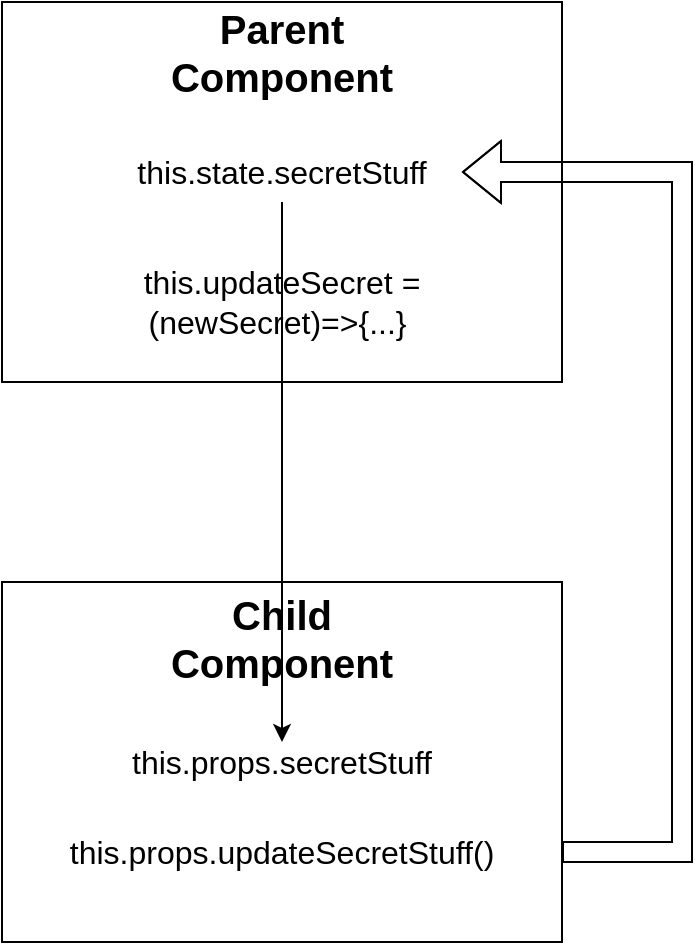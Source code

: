 <mxfile version="20.2.5" type="github">
  <diagram id="N2ZHCJXJoo7ibWMzLnd0" name="Page-1">
    <mxGraphModel dx="1018" dy="632" grid="1" gridSize="10" guides="1" tooltips="1" connect="1" arrows="1" fold="1" page="1" pageScale="1" pageWidth="850" pageHeight="1100" math="0" shadow="0">
      <root>
        <mxCell id="0" />
        <mxCell id="1" parent="0" />
        <mxCell id="B-9okw8v_g9EPxzvua41-1" value="" style="rounded=0;whiteSpace=wrap;html=1;" parent="1" vertex="1">
          <mxGeometry x="220" y="60" width="280" height="190" as="geometry" />
        </mxCell>
        <mxCell id="B-9okw8v_g9EPxzvua41-2" value="" style="rounded=0;whiteSpace=wrap;html=1;" parent="1" vertex="1">
          <mxGeometry x="220" y="350" width="280" height="180" as="geometry" />
        </mxCell>
        <mxCell id="B-9okw8v_g9EPxzvua41-3" value="&lt;font style=&quot;font-size: 16px;&quot;&gt;this.state.secretStuff&lt;/font&gt;" style="text;html=1;strokeColor=none;fillColor=none;align=center;verticalAlign=middle;whiteSpace=wrap;rounded=0;" parent="1" vertex="1">
          <mxGeometry x="290" y="130" width="140" height="30" as="geometry" />
        </mxCell>
        <mxCell id="B-9okw8v_g9EPxzvua41-5" value="this.props.secretStuff" style="text;html=1;strokeColor=none;fillColor=none;align=center;verticalAlign=middle;whiteSpace=wrap;rounded=0;fontSize=16;" parent="1" vertex="1">
          <mxGeometry x="305" y="425" width="110" height="30" as="geometry" />
        </mxCell>
        <mxCell id="TM9Yja-oPKs3DIOY8e2G-1" value="this.updateSecret = (newSecret)=&amp;gt;{...}&amp;nbsp;" style="text;html=1;strokeColor=none;fillColor=none;align=center;verticalAlign=middle;whiteSpace=wrap;rounded=0;fontSize=16;" vertex="1" parent="1">
          <mxGeometry x="240" y="180" width="240" height="60" as="geometry" />
        </mxCell>
        <mxCell id="TM9Yja-oPKs3DIOY8e2G-2" value="Parent Component" style="text;html=1;strokeColor=none;fillColor=none;align=center;verticalAlign=middle;whiteSpace=wrap;rounded=0;fontStyle=1;fontSize=20;" vertex="1" parent="1">
          <mxGeometry x="305" y="70" width="110" height="30" as="geometry" />
        </mxCell>
        <mxCell id="TM9Yja-oPKs3DIOY8e2G-8" value="Child Component" style="text;html=1;strokeColor=none;fillColor=none;align=center;verticalAlign=middle;whiteSpace=wrap;rounded=0;fontStyle=1;fontSize=20;" vertex="1" parent="1">
          <mxGeometry x="305" y="363" width="110" height="30" as="geometry" />
        </mxCell>
        <mxCell id="TM9Yja-oPKs3DIOY8e2G-10" value="this.props.updateSecretStuff()" style="text;html=1;strokeColor=none;fillColor=none;align=center;verticalAlign=middle;whiteSpace=wrap;rounded=0;fontSize=16;" vertex="1" parent="1">
          <mxGeometry x="300" y="470" width="120" height="30" as="geometry" />
        </mxCell>
        <mxCell id="TM9Yja-oPKs3DIOY8e2G-11" value="" style="shape=flexArrow;endArrow=classic;html=1;rounded=0;fontSize=20;exitX=1;exitY=0.75;exitDx=0;exitDy=0;" edge="1" parent="1" source="B-9okw8v_g9EPxzvua41-2">
          <mxGeometry width="50" height="50" relative="1" as="geometry">
            <mxPoint x="470" y="485" as="sourcePoint" />
            <mxPoint x="450" y="145" as="targetPoint" />
            <Array as="points">
              <mxPoint x="560" y="485" />
              <mxPoint x="560" y="145" />
            </Array>
          </mxGeometry>
        </mxCell>
        <mxCell id="TM9Yja-oPKs3DIOY8e2G-13" value="" style="endArrow=classic;html=1;rounded=0;fontSize=16;exitX=0.5;exitY=1;exitDx=0;exitDy=0;" edge="1" parent="1" source="B-9okw8v_g9EPxzvua41-3">
          <mxGeometry width="50" height="50" relative="1" as="geometry">
            <mxPoint x="400" y="340" as="sourcePoint" />
            <mxPoint x="360" y="430" as="targetPoint" />
          </mxGeometry>
        </mxCell>
      </root>
    </mxGraphModel>
  </diagram>
</mxfile>
